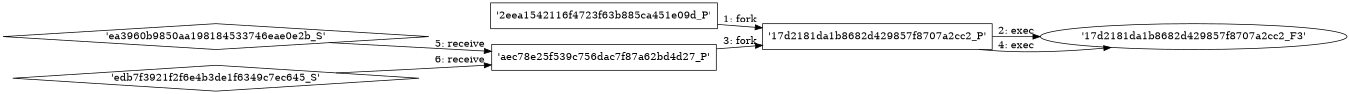 digraph "D:\Learning\Paper\apt\基于CTI的攻击预警\Dataset\攻击图\ASGfromALLCTI\Get help with your phishing and fraud questions.dot" {
rankdir="LR"
size="9"
fixedsize="false"
splines="true"
nodesep=0.3
ranksep=0
fontsize=10
overlap="scalexy"
engine= "neato"
	"'2eea1542116f4723f63b885ca451e09d_P'" [node_type=Process shape=box]
	"'17d2181da1b8682d429857f8707a2cc2_P'" [node_type=Process shape=box]
	"'2eea1542116f4723f63b885ca451e09d_P'" -> "'17d2181da1b8682d429857f8707a2cc2_P'" [label="1: fork"]
	"'17d2181da1b8682d429857f8707a2cc2_P'" [node_type=Process shape=box]
	"'17d2181da1b8682d429857f8707a2cc2_F3'" [node_type=File shape=ellipse]
	"'17d2181da1b8682d429857f8707a2cc2_P'" -> "'17d2181da1b8682d429857f8707a2cc2_F3'" [label="2: exec"]
	"'aec78e25f539c756dac7f87a62bd4d27_P'" [node_type=Process shape=box]
	"'17d2181da1b8682d429857f8707a2cc2_P'" [node_type=Process shape=box]
	"'aec78e25f539c756dac7f87a62bd4d27_P'" -> "'17d2181da1b8682d429857f8707a2cc2_P'" [label="3: fork"]
	"'17d2181da1b8682d429857f8707a2cc2_P'" [node_type=Process shape=box]
	"'17d2181da1b8682d429857f8707a2cc2_F3'" [node_type=File shape=ellipse]
	"'17d2181da1b8682d429857f8707a2cc2_P'" -> "'17d2181da1b8682d429857f8707a2cc2_F3'" [label="4: exec"]
	"'aec78e25f539c756dac7f87a62bd4d27_P'" [node_type=Process shape=box]
	"'ea3960b9850aa198184533746eae0e2b_S'" [node_type=Socket shape=diamond]
	"'ea3960b9850aa198184533746eae0e2b_S'" -> "'aec78e25f539c756dac7f87a62bd4d27_P'" [label="5: receive"]
	"'aec78e25f539c756dac7f87a62bd4d27_P'" [node_type=Process shape=box]
	"'edb7f3921f2f6e4b3de1f6349c7ec645_S'" [node_type=Socket shape=diamond]
	"'edb7f3921f2f6e4b3de1f6349c7ec645_S'" -> "'aec78e25f539c756dac7f87a62bd4d27_P'" [label="6: receive"]
}
